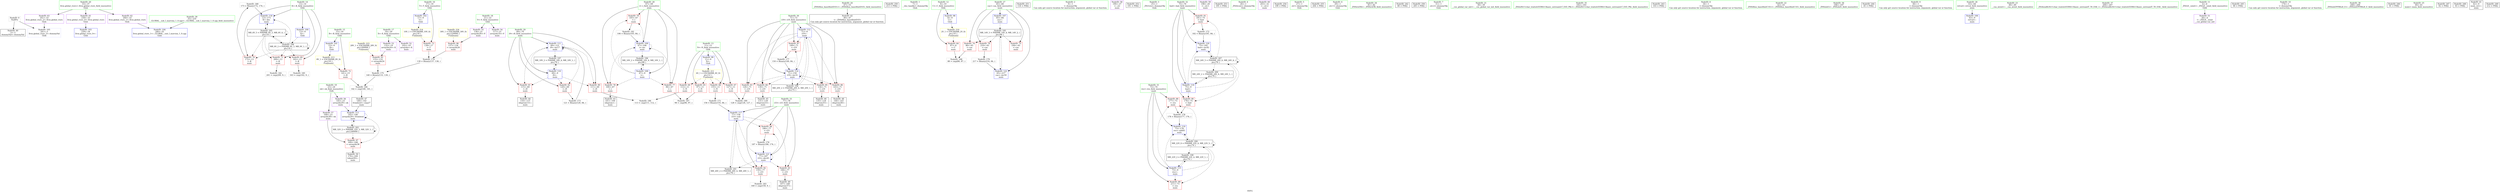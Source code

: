 digraph "SVFG" {
	label="SVFG";

	Node0x55ea71d9be00 [shape=record,color=grey,label="{NodeID: 0\nNullPtr}"];
	Node0x55ea71d9be00 -> Node0x55ea71db5be0[style=solid];
	Node0x55ea71d9be00 -> Node0x55ea71db6b60[style=solid];
	Node0x55ea71dbf290 [shape=record,color=grey,label="{NodeID: 180\n173 = Binary(172, 174, )\n}"];
	Node0x55ea71dbf290 -> Node0x55ea71dbbdd0[style=solid];
	Node0x55ea71db6390 [shape=record,color=red,label="{NodeID: 97\n169\<--168\n\<--arrayidx38\nmain\n}"];
	Node0x55ea71db6390 -> Node0x55ea71db7480[style=solid];
	Node0x55ea71d9c420 [shape=record,color=green,label="{NodeID: 14\n13\<--14\nK\<--K_field_insensitive\nGlob }"];
	Node0x55ea71d9c420 -> Node0x55ea71db8480[style=solid];
	Node0x55ea71d9c420 -> Node0x55ea71db8550[style=solid];
	Node0x55ea71d9c420 -> Node0x55ea71db8620[style=solid];
	Node0x55ea71d9c420 -> Node0x55ea71db6660[style=solid];
	Node0x55ea71d9c420 -> Node0x55ea71dbbdd0[style=solid];
	Node0x55ea71dba880 [shape=record,color=black,label="{NodeID: 194\nMR_6V_2 = PHI(MR_6V_3, MR_6V_1, )\npts\{14 \}\n}"];
	Node0x55ea71dba880 -> Node0x55ea71db8480[style=dashed];
	Node0x55ea71dba880 -> Node0x55ea71db8550[style=dashed];
	Node0x55ea71dba880 -> Node0x55ea71db8620[style=dashed];
	Node0x55ea71dba880 -> Node0x55ea71dbbdd0[style=dashed];
	Node0x55ea71dba880 -> Node0x55ea71dba880[style=dashed];
	Node0x55ea71dba880 -> Node0x55ea71dcb420[style=dashed];
	Node0x55ea71db7070 [shape=record,color=blue,label="{NodeID: 111\n69\<--121\ni9\<--inc17\nmain\n}"];
	Node0x55ea71db7070 -> Node0x55ea71db8d70[style=dashed];
	Node0x55ea71db7070 -> Node0x55ea71db8e40[style=dashed];
	Node0x55ea71db7070 -> Node0x55ea71db8f10[style=dashed];
	Node0x55ea71db7070 -> Node0x55ea71db7070[style=dashed];
	Node0x55ea71db7070 -> Node0x55ea71dc8c20[style=dashed];
	Node0x55ea71db5160 [shape=record,color=green,label="{NodeID: 28\n67\<--68\ni\<--i_field_insensitive\nmain\n}"];
	Node0x55ea71db5160 -> Node0x55ea71db8b00[style=solid];
	Node0x55ea71db5160 -> Node0x55ea71db8bd0[style=solid];
	Node0x55ea71db5160 -> Node0x55ea71db8ca0[style=solid];
	Node0x55ea71db5160 -> Node0x55ea71db6e00[style=solid];
	Node0x55ea71db5160 -> Node0x55ea71db6ed0[style=solid];
	Node0x55ea71db5db0 [shape=record,color=black,label="{NodeID: 42\n46\<--47\n\<--_ZNSt8ios_base4InitD1Ev\nCan only get source location for instruction, argument, global var or function.}"];
	Node0x55ea71db7960 [shape=record,color=purple,label="{NodeID: 56\n145\<--23\narrayidx29\<--ok\nmain\n}"];
	Node0x55ea71db7960 -> Node0x55ea71db7210[style=solid];
	Node0x55ea71db8550 [shape=record,color=red,label="{NodeID: 70\n172\<--13\n\<--K\nmain\n}"];
	Node0x55ea71db8550 -> Node0x55ea71dbf290[style=solid];
	Node0x55ea71dda2e0 [shape=record,color=black,label="{NodeID: 250\n213 = PHI()\n}"];
	Node0x55ea71db90b0 [shape=record,color=red,label="{NodeID: 84\n130\<--71\n\<--i19\nmain\n}"];
	Node0x55ea71db90b0 -> Node0x55ea71db6050[style=solid];
	Node0x55ea71d9cb10 [shape=record,color=green,label="{NodeID: 1\n7\<--1\n__dso_handle\<--dummyObj\nGlob }"];
	Node0x55ea71dbf410 [shape=record,color=grey,label="{NodeID: 181\n106 = Binary(105, 84, )\n}"];
	Node0x55ea71dbf410 -> Node0x55ea71db6ed0[style=solid];
	Node0x55ea71db6460 [shape=record,color=blue,label="{NodeID: 98\n8\<--9\nC\<--\nGlob }"];
	Node0x55ea71db6460 -> Node0x55ea71dccd20[style=dashed];
	Node0x55ea71d9c4f0 [shape=record,color=green,label="{NodeID: 15\n15\<--16\nB\<--B_field_insensitive\nGlob }"];
	Node0x55ea71d9c4f0 -> Node0x55ea71db86f0[style=solid];
	Node0x55ea71d9c4f0 -> Node0x55ea71db6760[style=solid];
	Node0x55ea71dba970 [shape=record,color=black,label="{NodeID: 195\nMR_14V_3 = PHI(MR_14V_4, MR_14V_2, )\npts\{66 \}\n}"];
	Node0x55ea71dba970 -> Node0x55ea71db8890[style=dashed];
	Node0x55ea71dba970 -> Node0x55ea71db8960[style=dashed];
	Node0x55ea71dba970 -> Node0x55ea71db8a30[style=dashed];
	Node0x55ea71dba970 -> Node0x55ea71dbc110[style=dashed];
	Node0x55ea71db7140 [shape=record,color=blue,label="{NodeID: 112\n71\<--9\ni19\<--\nmain\n}"];
	Node0x55ea71db7140 -> Node0x55ea71db8fe0[style=dashed];
	Node0x55ea71db7140 -> Node0x55ea71db90b0[style=dashed];
	Node0x55ea71db7140 -> Node0x55ea71db9180[style=dashed];
	Node0x55ea71db7140 -> Node0x55ea71db9250[style=dashed];
	Node0x55ea71db7140 -> Node0x55ea71db9320[style=dashed];
	Node0x55ea71db7140 -> Node0x55ea71dbba90[style=dashed];
	Node0x55ea71db7140 -> Node0x55ea71dc9120[style=dashed];
	Node0x55ea71db5230 [shape=record,color=green,label="{NodeID: 29\n69\<--70\ni9\<--i9_field_insensitive\nmain\n}"];
	Node0x55ea71db5230 -> Node0x55ea71db8d70[style=solid];
	Node0x55ea71db5230 -> Node0x55ea71db8e40[style=solid];
	Node0x55ea71db5230 -> Node0x55ea71db8f10[style=solid];
	Node0x55ea71db5230 -> Node0x55ea71db6fa0[style=solid];
	Node0x55ea71db5230 -> Node0x55ea71db7070[style=solid];
	Node0x55ea71db5eb0 [shape=record,color=black,label="{NodeID: 43\n101\<--100\nidxprom\<--\nmain\n}"];
	Node0x55ea71dcead0 [shape=record,color=yellow,style=double,label="{NodeID: 223\n28V_1 = ENCHI(MR_28V_0)\npts\{200000 \}\nFun[main]}"];
	Node0x55ea71dcead0 -> Node0x55ea71db99a0[style=dashed];
	Node0x55ea71db7a30 [shape=record,color=purple,label="{NodeID: 57\n168\<--23\narrayidx38\<--ok\nmain\n}"];
	Node0x55ea71db7a30 -> Node0x55ea71db6390[style=solid];
	Node0x55ea71db8620 [shape=record,color=red,label="{NodeID: 71\n200\<--13\n\<--K\nmain\n}"];
	Node0x55ea71db8620 -> Node0x55ea71dbf590[style=solid];
	Node0x55ea71dda3b0 [shape=record,color=black,label="{NodeID: 251\n118 = PHI()\n}"];
	Node0x55ea71db9180 [shape=record,color=red,label="{NodeID: 85\n134\<--71\n\<--i19\nmain\n}"];
	Node0x55ea71db9180 -> Node0x55ea71db6120[style=solid];
	Node0x55ea71d9af10 [shape=record,color=green,label="{NodeID: 2\n9\<--1\n\<--dummyObj\nCan only get source location for instruction, argument, global var or function.}"];
	Node0x55ea71dbf590 [shape=record,color=grey,label="{NodeID: 182\n201 = cmp(200, 9, )\n}"];
	Node0x55ea71db6560 [shape=record,color=blue,label="{NodeID: 99\n11\<--9\nN\<--\nGlob }"];
	Node0x55ea71db6560 -> Node0x55ea71dcd840[style=dashed];
	Node0x55ea71d9da00 [shape=record,color=green,label="{NodeID: 16\n17\<--18\nT\<--T_field_insensitive\nGlob }"];
	Node0x55ea71d9da00 -> Node0x55ea71db87c0[style=solid];
	Node0x55ea71d9da00 -> Node0x55ea71db6860[style=solid];
	Node0x55ea71dc8720 [shape=record,color=black,label="{NodeID: 196\nMR_16V_2 = PHI(MR_16V_4, MR_16V_1, )\npts\{68 \}\n}"];
	Node0x55ea71dc8720 -> Node0x55ea71db6e00[style=dashed];
	Node0x55ea71db7210 [shape=record,color=blue,label="{NodeID: 113\n145\<--146\narrayidx29\<--frombool\nmain\n}"];
	Node0x55ea71db7210 -> Node0x55ea71db6390[style=dashed];
	Node0x55ea71db7210 -> Node0x55ea71db7210[style=dashed];
	Node0x55ea71db7210 -> Node0x55ea71dca520[style=dashed];
	Node0x55ea71db5300 [shape=record,color=green,label="{NodeID: 30\n71\<--72\ni19\<--i19_field_insensitive\nmain\n}"];
	Node0x55ea71db5300 -> Node0x55ea71db8fe0[style=solid];
	Node0x55ea71db5300 -> Node0x55ea71db90b0[style=solid];
	Node0x55ea71db5300 -> Node0x55ea71db9180[style=solid];
	Node0x55ea71db5300 -> Node0x55ea71db9250[style=solid];
	Node0x55ea71db5300 -> Node0x55ea71db9320[style=solid];
	Node0x55ea71db5300 -> Node0x55ea71db7140[style=solid];
	Node0x55ea71db5300 -> Node0x55ea71dbba90[style=solid];
	Node0x55ea71dccd20 [shape=record,color=yellow,style=double,label="{NodeID: 210\n2V_1 = ENCHI(MR_2V_0)\npts\{10 \}\nFun[main]}"];
	Node0x55ea71dccd20 -> Node0x55ea71db8070[style=dashed];
	Node0x55ea71db5f80 [shape=record,color=black,label="{NodeID: 44\n116\<--115\nidxprom13\<--\nmain\n}"];
	Node0x55ea71dcebb0 [shape=record,color=yellow,style=double,label="{NodeID: 224\n30V_1 = ENCHI(MR_30V_0)\npts\{220000 \}\nFun[main]}"];
	Node0x55ea71dcebb0 -> Node0x55ea71db62c0[style=dashed];
	Node0x55ea71db7b00 [shape=record,color=purple,label="{NodeID: 58\n190\<--27\n\<--.str\nmain\n}"];
	Node0x55ea71db86f0 [shape=record,color=red,label="{NodeID: 72\n141\<--15\n\<--B\nmain\n}"];
	Node0x55ea71db86f0 -> Node0x55ea71dbf890[style=solid];
	Node0x55ea71dda480 [shape=record,color=black,label="{NodeID: 252\n191 = PHI()\n}"];
	Node0x55ea71db9250 [shape=record,color=red,label="{NodeID: 86\n143\<--71\n\<--i19\nmain\n}"];
	Node0x55ea71db9250 -> Node0x55ea71db72e0[style=solid];
	Node0x55ea71d9c120 [shape=record,color=green,label="{NodeID: 3\n25\<--1\n_ZSt3cin\<--dummyObj\nGlob }"];
	Node0x55ea71dbf710 [shape=record,color=grey,label="{NodeID: 183\n160 = cmp(159, 9, )\n}"];
	Node0x55ea71db6660 [shape=record,color=blue,label="{NodeID: 100\n13\<--9\nK\<--\nGlob }"];
	Node0x55ea71db6660 -> Node0x55ea71dba880[style=dashed];
	Node0x55ea71d9dad0 [shape=record,color=green,label="{NodeID: 17\n19\<--20\nX\<--X_field_insensitive\nGlob }"];
	Node0x55ea71d9dad0 -> Node0x55ea71db7620[style=solid];
	Node0x55ea71d9dad0 -> Node0x55ea71db76f0[style=solid];
	Node0x55ea71dc8c20 [shape=record,color=black,label="{NodeID: 197\nMR_18V_2 = PHI(MR_18V_4, MR_18V_1, )\npts\{70 \}\n}"];
	Node0x55ea71dc8c20 -> Node0x55ea71db6fa0[style=dashed];
	Node0x55ea71dbba90 [shape=record,color=blue,label="{NodeID: 114\n71\<--150\ni19\<--inc31\nmain\n}"];
	Node0x55ea71dbba90 -> Node0x55ea71db8fe0[style=dashed];
	Node0x55ea71dbba90 -> Node0x55ea71db90b0[style=dashed];
	Node0x55ea71dbba90 -> Node0x55ea71db9180[style=dashed];
	Node0x55ea71dbba90 -> Node0x55ea71db9250[style=dashed];
	Node0x55ea71dbba90 -> Node0x55ea71db9320[style=dashed];
	Node0x55ea71dbba90 -> Node0x55ea71dbba90[style=dashed];
	Node0x55ea71dbba90 -> Node0x55ea71dc9120[style=dashed];
	Node0x55ea71db53d0 [shape=record,color=green,label="{NodeID: 31\n73\<--74\nres\<--res_field_insensitive\nmain\n}"];
	Node0x55ea71db53d0 -> Node0x55ea71db93f0[style=solid];
	Node0x55ea71db53d0 -> Node0x55ea71db94c0[style=solid];
	Node0x55ea71db53d0 -> Node0x55ea71dbbb60[style=solid];
	Node0x55ea71db53d0 -> Node0x55ea71dbbea0[style=solid];
	Node0x55ea71dcd840 [shape=record,color=yellow,style=double,label="{NodeID: 211\n4V_1 = ENCHI(MR_4V_0)\npts\{12 \}\nFun[main]}"];
	Node0x55ea71dcd840 -> Node0x55ea71db8140[style=dashed];
	Node0x55ea71dcd840 -> Node0x55ea71db8210[style=dashed];
	Node0x55ea71dcd840 -> Node0x55ea71db82e0[style=dashed];
	Node0x55ea71dcd840 -> Node0x55ea71db83b0[style=dashed];
	Node0x55ea71db6050 [shape=record,color=black,label="{NodeID: 45\n131\<--130\nidxprom23\<--\nmain\n}"];
	Node0x55ea71db7bd0 [shape=record,color=purple,label="{NodeID: 59\n198\<--29\n\<--.str.1\nmain\n}"];
	Node0x55ea71db87c0 [shape=record,color=red,label="{NodeID: 73\n138\<--17\n\<--T\nmain\n}"];
	Node0x55ea71db87c0 -> Node0x55ea71dbe990[style=solid];
	Node0x55ea71dda5e0 [shape=record,color=black,label="{NodeID: 253\n195 = PHI()\n}"];
	Node0x55ea71db9320 [shape=record,color=red,label="{NodeID: 87\n149\<--71\n\<--i19\nmain\n}"];
	Node0x55ea71db9320 -> Node0x55ea71dbee10[style=solid];
	Node0x55ea71d9cc00 [shape=record,color=green,label="{NodeID: 4\n26\<--1\n_ZSt4cout\<--dummyObj\nGlob }"];
	Node0x55ea71dbf890 [shape=record,color=grey,label="{NodeID: 184\n142 = cmp(140, 141, )\n}"];
	Node0x55ea71dbf890 -> Node0x55ea71db61f0[style=solid];
	Node0x55ea71db6760 [shape=record,color=blue,label="{NodeID: 101\n15\<--9\nB\<--\nGlob }"];
	Node0x55ea71db6760 -> Node0x55ea71dcda00[style=dashed];
	Node0x55ea71d9dba0 [shape=record,color=green,label="{NodeID: 18\n21\<--22\nV\<--V_field_insensitive\nGlob }"];
	Node0x55ea71d9dba0 -> Node0x55ea71db77c0[style=solid];
	Node0x55ea71d9dba0 -> Node0x55ea71db7890[style=solid];
	Node0x55ea71dc9120 [shape=record,color=black,label="{NodeID: 198\nMR_20V_2 = PHI(MR_20V_4, MR_20V_1, )\npts\{72 \}\n}"];
	Node0x55ea71dc9120 -> Node0x55ea71db7140[style=dashed];
	Node0x55ea71dbbb60 [shape=record,color=blue,label="{NodeID: 115\n73\<--9\nres\<--\nmain\n}"];
	Node0x55ea71dbbb60 -> Node0x55ea71db93f0[style=dashed];
	Node0x55ea71dbbb60 -> Node0x55ea71db94c0[style=dashed];
	Node0x55ea71dbbb60 -> Node0x55ea71dbbea0[style=dashed];
	Node0x55ea71dbbb60 -> Node0x55ea71dc9620[style=dashed];
	Node0x55ea71dbbb60 -> Node0x55ea71dcb920[style=dashed];
	Node0x55ea71db54a0 [shape=record,color=green,label="{NodeID: 32\n75\<--76\nbad\<--bad_field_insensitive\nmain\n}"];
	Node0x55ea71db54a0 -> Node0x55ea71db9590[style=solid];
	Node0x55ea71db54a0 -> Node0x55ea71db9660[style=solid];
	Node0x55ea71db54a0 -> Node0x55ea71dbbc30[style=solid];
	Node0x55ea71db54a0 -> Node0x55ea71dbbf70[style=solid];
	Node0x55ea71db6120 [shape=record,color=black,label="{NodeID: 46\n135\<--134\nidxprom25\<--\nmain\n}"];
	Node0x55ea71db7ca0 [shape=record,color=purple,label="{NodeID: 60\n203\<--31\n\<--.str.2\nmain\n}"];
	Node0x55ea71db8890 [shape=record,color=red,label="{NodeID: 74\n86\<--65\n\<--cas\nmain\n}"];
	Node0x55ea71db8890 -> Node0x55ea71dbfe90[style=solid];
	Node0x55ea71dda6e0 [shape=record,color=black,label="{NodeID: 254\n199 = PHI()\n}"];
	Node0x55ea71dbe510 [shape=record,color=grey,label="{NodeID: 171\n156 = Binary(155, 84, )\n}"];
	Node0x55ea71dbe510 -> Node0x55ea71dbbd00[style=solid];
	Node0x55ea71db93f0 [shape=record,color=red,label="{NodeID: 88\n177\<--73\n\<--res\nmain\n}"];
	Node0x55ea71db93f0 -> Node0x55ea71dbef90[style=solid];
	Node0x55ea71d9cc90 [shape=record,color=green,label="{NodeID: 5\n27\<--1\n.str\<--dummyObj\nGlob }"];
	Node0x55ea71dbfa10 [shape=record,color=grey,label="{NodeID: 185\n163 = cmp(162, 9, )\n}"];
	Node0x55ea71db6860 [shape=record,color=blue,label="{NodeID: 102\n17\<--9\nT\<--\nGlob }"];
	Node0x55ea71db6860 -> Node0x55ea71dcdae0[style=dashed];
	Node0x55ea71d9dc70 [shape=record,color=green,label="{NodeID: 19\n23\<--24\nok\<--ok_field_insensitive\nGlob }"];
	Node0x55ea71d9dc70 -> Node0x55ea71db7960[style=solid];
	Node0x55ea71d9dc70 -> Node0x55ea71db7a30[style=solid];
	Node0x55ea71dc9620 [shape=record,color=black,label="{NodeID: 199\nMR_22V_2 = PHI(MR_22V_4, MR_22V_1, )\npts\{74 \}\n}"];
	Node0x55ea71dc9620 -> Node0x55ea71dbbb60[style=dashed];
	Node0x55ea71dbbc30 [shape=record,color=blue,label="{NodeID: 116\n75\<--9\nbad\<--\nmain\n}"];
	Node0x55ea71dbbc30 -> Node0x55ea71db9590[style=dashed];
	Node0x55ea71dbbc30 -> Node0x55ea71db9660[style=dashed];
	Node0x55ea71dbbc30 -> Node0x55ea71dbbf70[style=dashed];
	Node0x55ea71dbbc30 -> Node0x55ea71dc9b20[style=dashed];
	Node0x55ea71dbbc30 -> Node0x55ea71dcbe20[style=dashed];
	Node0x55ea71db5570 [shape=record,color=green,label="{NodeID: 33\n77\<--78\ni33\<--i33_field_insensitive\nmain\n}"];
	Node0x55ea71db5570 -> Node0x55ea71db9730[style=solid];
	Node0x55ea71db5570 -> Node0x55ea71db9800[style=solid];
	Node0x55ea71db5570 -> Node0x55ea71db98d0[style=solid];
	Node0x55ea71db5570 -> Node0x55ea71dbbd00[style=solid];
	Node0x55ea71db5570 -> Node0x55ea71dbc040[style=solid];
	Node0x55ea71dcda00 [shape=record,color=yellow,style=double,label="{NodeID: 213\n8V_1 = ENCHI(MR_8V_0)\npts\{16 \}\nFun[main]}"];
	Node0x55ea71dcda00 -> Node0x55ea71db86f0[style=dashed];
	Node0x55ea71db61f0 [shape=record,color=black,label="{NodeID: 47\n146\<--142\nfrombool\<--cmp27\nmain\n}"];
	Node0x55ea71db61f0 -> Node0x55ea71db7210[style=solid];
	Node0x55ea71db7d70 [shape=record,color=purple,label="{NodeID: 61\n239\<--33\nllvm.global_ctors_0\<--llvm.global_ctors\nGlob }"];
	Node0x55ea71db7d70 -> Node0x55ea71db6960[style=solid];
	Node0x55ea71db8960 [shape=record,color=red,label="{NodeID: 75\n194\<--65\n\<--cas\nmain\n}"];
	Node0x55ea71dda7b0 [shape=record,color=black,label="{NodeID: 255\n204 = PHI()\n}"];
	Node0x55ea71dbe690 [shape=record,color=grey,label="{NodeID: 172\n182 = Binary(181, 84, )\n}"];
	Node0x55ea71dbe690 -> Node0x55ea71dbbf70[style=solid];
	Node0x55ea71db94c0 [shape=record,color=red,label="{NodeID: 89\n211\<--73\n\<--res\nmain\n}"];
	Node0x55ea71d9cd20 [shape=record,color=green,label="{NodeID: 6\n29\<--1\n.str.1\<--dummyObj\nGlob }"];
	Node0x55ea71dbfb90 [shape=record,color=grey,label="{NodeID: 186\n113 = cmp(111, 112, )\n}"];
	Node0x55ea71db6960 [shape=record,color=blue,label="{NodeID: 103\n239\<--34\nllvm.global_ctors_0\<--\nGlob }"];
	Node0x55ea71d9d660 [shape=record,color=green,label="{NodeID: 20\n33\<--37\nllvm.global_ctors\<--llvm.global_ctors_field_insensitive\nGlob }"];
	Node0x55ea71d9d660 -> Node0x55ea71db7d70[style=solid];
	Node0x55ea71d9d660 -> Node0x55ea71db7e70[style=solid];
	Node0x55ea71d9d660 -> Node0x55ea71db7f70[style=solid];
	Node0x55ea71dc9b20 [shape=record,color=black,label="{NodeID: 200\nMR_24V_2 = PHI(MR_24V_4, MR_24V_1, )\npts\{76 \}\n}"];
	Node0x55ea71dc9b20 -> Node0x55ea71dbbc30[style=dashed];
	Node0x55ea71dbbd00 [shape=record,color=blue,label="{NodeID: 117\n77\<--156\ni33\<--sub\nmain\n}"];
	Node0x55ea71dbbd00 -> Node0x55ea71db9730[style=dashed];
	Node0x55ea71dbbd00 -> Node0x55ea71db9800[style=dashed];
	Node0x55ea71dbbd00 -> Node0x55ea71db98d0[style=dashed];
	Node0x55ea71dbbd00 -> Node0x55ea71dbc040[style=dashed];
	Node0x55ea71dbbd00 -> Node0x55ea71dca020[style=dashed];
	Node0x55ea71db5640 [shape=record,color=green,label="{NodeID: 34\n81\<--82\n_ZNSirsERi\<--_ZNSirsERi_field_insensitive\n}"];
	Node0x55ea71dcdae0 [shape=record,color=yellow,style=double,label="{NodeID: 214\n10V_1 = ENCHI(MR_10V_0)\npts\{18 \}\nFun[main]}"];
	Node0x55ea71dcdae0 -> Node0x55ea71db87c0[style=dashed];
	Node0x55ea71db72e0 [shape=record,color=black,label="{NodeID: 48\n144\<--143\nidxprom28\<--\nmain\n}"];
	Node0x55ea71db7e70 [shape=record,color=purple,label="{NodeID: 62\n240\<--33\nllvm.global_ctors_1\<--llvm.global_ctors\nGlob }"];
	Node0x55ea71db7e70 -> Node0x55ea71db6a60[style=solid];
	Node0x55ea71b90740 [shape=record,color=black,label="{NodeID: 242\n80 = PHI()\n}"];
	Node0x55ea71db8a30 [shape=record,color=red,label="{NodeID: 76\n216\<--65\n\<--cas\nmain\n}"];
	Node0x55ea71db8a30 -> Node0x55ea71dbf110[style=solid];
	Node0x55ea71dda8e0 [shape=record,color=black,label="{NodeID: 256\n205 = PHI()\n}"];
	Node0x55ea71dbe810 [shape=record,color=grey,label="{NodeID: 173\n121 = Binary(120, 84, )\n}"];
	Node0x55ea71dbe810 -> Node0x55ea71db7070[style=solid];
	Node0x55ea71db9590 [shape=record,color=red,label="{NodeID: 90\n176\<--75\n\<--bad\nmain\n}"];
	Node0x55ea71db9590 -> Node0x55ea71dbef90[style=solid];
	Node0x55ea71d9cdb0 [shape=record,color=green,label="{NodeID: 7\n31\<--1\n.str.2\<--dummyObj\nGlob }"];
	Node0x55ea71dbfd10 [shape=record,color=grey,label="{NodeID: 187\n98 = cmp(96, 97, )\n}"];
	Node0x55ea71db6a60 [shape=record,color=blue,label="{NodeID: 104\n240\<--35\nllvm.global_ctors_1\<--_GLOBAL__sub_I_marcina_1_0.cpp\nGlob }"];
	Node0x55ea71d9d730 [shape=record,color=green,label="{NodeID: 21\n38\<--39\n__cxx_global_var_init\<--__cxx_global_var_init_field_insensitive\n}"];
	Node0x55ea71dca020 [shape=record,color=black,label="{NodeID: 201\nMR_26V_2 = PHI(MR_26V_4, MR_26V_1, )\npts\{78 \}\n}"];
	Node0x55ea71dca020 -> Node0x55ea71dbbd00[style=dashed];
	Node0x55ea71dbbdd0 [shape=record,color=blue,label="{NodeID: 118\n13\<--173\nK\<--dec\nmain\n}"];
	Node0x55ea71dbbdd0 -> Node0x55ea71dcb420[style=dashed];
	Node0x55ea71db5710 [shape=record,color=green,label="{NodeID: 35\n192\<--193\n_ZStlsISt11char_traitsIcEERSt13basic_ostreamIcT_ES5_PKc\<--_ZStlsISt11char_traitsIcEERSt13basic_ostreamIcT_ES5_PKc_field_insensitive\n}"];
	Node0x55ea71db73b0 [shape=record,color=black,label="{NodeID: 49\n167\<--166\nidxprom37\<--\nmain\n}"];
	Node0x55ea71db7f70 [shape=record,color=purple,label="{NodeID: 63\n241\<--33\nllvm.global_ctors_2\<--llvm.global_ctors\nGlob }"];
	Node0x55ea71db7f70 -> Node0x55ea71db6b60[style=solid];
	Node0x55ea71dd9b80 [shape=record,color=black,label="{NodeID: 243\n103 = PHI()\n}"];
	Node0x55ea71db8b00 [shape=record,color=red,label="{NodeID: 77\n96\<--67\n\<--i\nmain\n}"];
	Node0x55ea71db8b00 -> Node0x55ea71dbfd10[style=solid];
	Node0x55ea71dbe990 [shape=record,color=grey,label="{NodeID: 174\n139 = Binary(137, 138, )\n}"];
	Node0x55ea71dbe990 -> Node0x55ea71dbeb10[style=solid];
	Node0x55ea71db9660 [shape=record,color=red,label="{NodeID: 91\n181\<--75\n\<--bad\nmain\n}"];
	Node0x55ea71db9660 -> Node0x55ea71dbe690[style=solid];
	Node0x55ea71d9ce40 [shape=record,color=green,label="{NodeID: 8\n34\<--1\n\<--dummyObj\nCan only get source location for instruction, argument, global var or function.}"];
	Node0x55ea71dbfe90 [shape=record,color=grey,label="{NodeID: 188\n88 = cmp(86, 87, )\n}"];
	Node0x55ea71db6b60 [shape=record,color=blue, style = dotted,label="{NodeID: 105\n241\<--3\nllvm.global_ctors_2\<--dummyVal\nGlob }"];
	Node0x55ea71d9d800 [shape=record,color=green,label="{NodeID: 22\n42\<--43\n_ZNSt8ios_base4InitC1Ev\<--_ZNSt8ios_base4InitC1Ev_field_insensitive\n}"];
	Node0x55ea71dca520 [shape=record,color=black,label="{NodeID: 202\nMR_32V_2 = PHI(MR_32V_3, MR_32V_1, )\npts\{240000 \}\n}"];
	Node0x55ea71dca520 -> Node0x55ea71db6390[style=dashed];
	Node0x55ea71dca520 -> Node0x55ea71db7210[style=dashed];
	Node0x55ea71dca520 -> Node0x55ea71dca520[style=dashed];
	Node0x55ea71dbbea0 [shape=record,color=blue,label="{NodeID: 119\n73\<--178\nres\<--add41\nmain\n}"];
	Node0x55ea71dbbea0 -> Node0x55ea71dcb920[style=dashed];
	Node0x55ea71db57e0 [shape=record,color=green,label="{NodeID: 36\n196\<--197\n_ZNSolsEi\<--_ZNSolsEi_field_insensitive\n}"];
	Node0x55ea71db7480 [shape=record,color=black,label="{NodeID: 50\n170\<--169\ntobool39\<--\nmain\n}"];
	Node0x55ea71db8070 [shape=record,color=red,label="{NodeID: 64\n87\<--8\n\<--C\nmain\n}"];
	Node0x55ea71db8070 -> Node0x55ea71dbfe90[style=solid];
	Node0x55ea71dd9c80 [shape=record,color=black,label="{NodeID: 244\n45 = PHI()\n}"];
	Node0x55ea71db8bd0 [shape=record,color=red,label="{NodeID: 78\n100\<--67\n\<--i\nmain\n}"];
	Node0x55ea71db8bd0 -> Node0x55ea71db5eb0[style=solid];
	Node0x55ea71dbeb10 [shape=record,color=grey,label="{NodeID: 175\n140 = Binary(133, 139, )\n}"];
	Node0x55ea71dbeb10 -> Node0x55ea71dbf890[style=solid];
	Node0x55ea71db9730 [shape=record,color=red,label="{NodeID: 92\n159\<--77\n\<--i33\nmain\n}"];
	Node0x55ea71db9730 -> Node0x55ea71dbf710[style=solid];
	Node0x55ea71d9d340 [shape=record,color=green,label="{NodeID: 9\n84\<--1\n\<--dummyObj\nCan only get source location for instruction, argument, global var or function.}"];
	Node0x55ea71dc0010 [shape=record,color=grey,label="{NodeID: 189\n128 = cmp(126, 127, )\n}"];
	Node0x55ea71db6c60 [shape=record,color=blue,label="{NodeID: 106\n63\<--9\nretval\<--\nmain\n}"];
	Node0x55ea71d9d8d0 [shape=record,color=green,label="{NodeID: 23\n48\<--49\n__cxa_atexit\<--__cxa_atexit_field_insensitive\n}"];
	Node0x55ea71dbbf70 [shape=record,color=blue,label="{NodeID: 120\n75\<--182\nbad\<--inc42\nmain\n}"];
	Node0x55ea71dbbf70 -> Node0x55ea71dcbe20[style=dashed];
	Node0x55ea71db58e0 [shape=record,color=green,label="{NodeID: 37\n206\<--207\n_ZSt4endlIcSt11char_traitsIcEERSt13basic_ostreamIT_T0_ES6_\<--_ZSt4endlIcSt11char_traitsIcEERSt13basic_ostreamIT_T0_ES6__field_insensitive\n}"];
	Node0x55ea71db7550 [shape=record,color=purple,label="{NodeID: 51\n44\<--4\n\<--_ZStL8__ioinit\n__cxx_global_var_init\n}"];
	Node0x55ea71db8140 [shape=record,color=red,label="{NodeID: 65\n97\<--11\n\<--N\nmain\n}"];
	Node0x55ea71db8140 -> Node0x55ea71dbfd10[style=solid];
	Node0x55ea71dd9d80 [shape=record,color=black,label="{NodeID: 245\n90 = PHI()\n}"];
	Node0x55ea71db8ca0 [shape=record,color=red,label="{NodeID: 79\n105\<--67\n\<--i\nmain\n}"];
	Node0x55ea71db8ca0 -> Node0x55ea71dbf410[style=solid];
	Node0x55ea71dbec90 [shape=record,color=grey,label="{NodeID: 176\n187 = Binary(186, 174, )\n}"];
	Node0x55ea71dbec90 -> Node0x55ea71dbc040[style=solid];
	Node0x55ea71db9800 [shape=record,color=red,label="{NodeID: 93\n166\<--77\n\<--i33\nmain\n}"];
	Node0x55ea71db9800 -> Node0x55ea71db73b0[style=solid];
	Node0x55ea71d9d410 [shape=record,color=green,label="{NodeID: 10\n174\<--1\n\<--dummyObj\nCan only get source location for instruction, argument, global var or function.}"];
	Node0x55ea71db6d30 [shape=record,color=blue,label="{NodeID: 107\n65\<--84\ncas\<--\nmain\n}"];
	Node0x55ea71db6d30 -> Node0x55ea71dba970[style=dashed];
	Node0x55ea71db4ee0 [shape=record,color=green,label="{NodeID: 24\n47\<--53\n_ZNSt8ios_base4InitD1Ev\<--_ZNSt8ios_base4InitD1Ev_field_insensitive\n}"];
	Node0x55ea71db4ee0 -> Node0x55ea71db5db0[style=solid];
	Node0x55ea71dbc040 [shape=record,color=blue,label="{NodeID: 121\n77\<--187\ni33\<--dec45\nmain\n}"];
	Node0x55ea71dbc040 -> Node0x55ea71db9730[style=dashed];
	Node0x55ea71dbc040 -> Node0x55ea71db9800[style=dashed];
	Node0x55ea71dbc040 -> Node0x55ea71db98d0[style=dashed];
	Node0x55ea71dbc040 -> Node0x55ea71dbc040[style=dashed];
	Node0x55ea71dbc040 -> Node0x55ea71dca020[style=dashed];
	Node0x55ea71db59e0 [shape=record,color=green,label="{NodeID: 38\n208\<--209\n_ZNSolsEPFRSoS_E\<--_ZNSolsEPFRSoS_E_field_insensitive\n}"];
	Node0x55ea71db7620 [shape=record,color=purple,label="{NodeID: 52\n102\<--19\narrayidx\<--X\nmain\n}"];
	Node0x55ea71db8210 [shape=record,color=red,label="{NodeID: 66\n112\<--11\n\<--N\nmain\n}"];
	Node0x55ea71db8210 -> Node0x55ea71dbfb90[style=solid];
	Node0x55ea71dd9ee0 [shape=record,color=black,label="{NodeID: 246\n91 = PHI()\n}"];
	Node0x55ea71db8d70 [shape=record,color=red,label="{NodeID: 80\n111\<--69\n\<--i9\nmain\n}"];
	Node0x55ea71db8d70 -> Node0x55ea71dbfb90[style=solid];
	Node0x55ea71dbee10 [shape=record,color=grey,label="{NodeID: 177\n150 = Binary(149, 84, )\n}"];
	Node0x55ea71dbee10 -> Node0x55ea71dbba90[style=solid];
	Node0x55ea71db98d0 [shape=record,color=red,label="{NodeID: 94\n186\<--77\n\<--i33\nmain\n}"];
	Node0x55ea71db98d0 -> Node0x55ea71dbec90[style=solid];
	Node0x55ea71d9d4e0 [shape=record,color=green,label="{NodeID: 11\n4\<--6\n_ZStL8__ioinit\<--_ZStL8__ioinit_field_insensitive\nGlob }"];
	Node0x55ea71d9d4e0 -> Node0x55ea71db7550[style=solid];
	Node0x55ea71db6e00 [shape=record,color=blue,label="{NodeID: 108\n67\<--9\ni\<--\nmain\n}"];
	Node0x55ea71db6e00 -> Node0x55ea71db8b00[style=dashed];
	Node0x55ea71db6e00 -> Node0x55ea71db8bd0[style=dashed];
	Node0x55ea71db6e00 -> Node0x55ea71db8ca0[style=dashed];
	Node0x55ea71db6e00 -> Node0x55ea71db6ed0[style=dashed];
	Node0x55ea71db6e00 -> Node0x55ea71dc8720[style=dashed];
	Node0x55ea71db4f70 [shape=record,color=green,label="{NodeID: 25\n60\<--61\nmain\<--main_field_insensitive\n}"];
	Node0x55ea71dcb420 [shape=record,color=black,label="{NodeID: 205\nMR_6V_5 = PHI(MR_6V_3, MR_6V_4, )\npts\{14 \}\n}"];
	Node0x55ea71dcb420 -> Node0x55ea71db8480[style=dashed];
	Node0x55ea71dcb420 -> Node0x55ea71db8550[style=dashed];
	Node0x55ea71dcb420 -> Node0x55ea71db8620[style=dashed];
	Node0x55ea71dcb420 -> Node0x55ea71dbbdd0[style=dashed];
	Node0x55ea71dcb420 -> Node0x55ea71dba880[style=dashed];
	Node0x55ea71dcb420 -> Node0x55ea71dcb420[style=dashed];
	Node0x55ea71dbc110 [shape=record,color=blue,label="{NodeID: 122\n65\<--217\ncas\<--inc59\nmain\n}"];
	Node0x55ea71dbc110 -> Node0x55ea71dba970[style=dashed];
	Node0x55ea71db5ae0 [shape=record,color=green,label="{NodeID: 39\n35\<--235\n_GLOBAL__sub_I_marcina_1_0.cpp\<--_GLOBAL__sub_I_marcina_1_0.cpp_field_insensitive\n}"];
	Node0x55ea71db5ae0 -> Node0x55ea71db6a60[style=solid];
	Node0x55ea71db76f0 [shape=record,color=purple,label="{NodeID: 53\n132\<--19\narrayidx24\<--X\nmain\n}"];
	Node0x55ea71db76f0 -> Node0x55ea71db99a0[style=solid];
	Node0x55ea71db82e0 [shape=record,color=red,label="{NodeID: 67\n127\<--11\n\<--N\nmain\n}"];
	Node0x55ea71db82e0 -> Node0x55ea71dc0010[style=solid];
	Node0x55ea71dd9fe0 [shape=record,color=black,label="{NodeID: 247\n92 = PHI()\n}"];
	Node0x55ea71db8e40 [shape=record,color=red,label="{NodeID: 81\n115\<--69\n\<--i9\nmain\n}"];
	Node0x55ea71db8e40 -> Node0x55ea71db5f80[style=solid];
	Node0x55ea71dbef90 [shape=record,color=grey,label="{NodeID: 178\n178 = Binary(177, 176, )\n}"];
	Node0x55ea71dbef90 -> Node0x55ea71dbbea0[style=solid];
	Node0x55ea71db99a0 [shape=record,color=red,label="{NodeID: 95\n133\<--132\n\<--arrayidx24\nmain\n}"];
	Node0x55ea71db99a0 -> Node0x55ea71dbeb10[style=solid];
	Node0x55ea71d9c280 [shape=record,color=green,label="{NodeID: 12\n8\<--10\nC\<--C_field_insensitive\nGlob }"];
	Node0x55ea71d9c280 -> Node0x55ea71db8070[style=solid];
	Node0x55ea71d9c280 -> Node0x55ea71db6460[style=solid];
	Node0x55ea71db6ed0 [shape=record,color=blue,label="{NodeID: 109\n67\<--106\ni\<--inc\nmain\n}"];
	Node0x55ea71db6ed0 -> Node0x55ea71db8b00[style=dashed];
	Node0x55ea71db6ed0 -> Node0x55ea71db8bd0[style=dashed];
	Node0x55ea71db6ed0 -> Node0x55ea71db8ca0[style=dashed];
	Node0x55ea71db6ed0 -> Node0x55ea71db6ed0[style=dashed];
	Node0x55ea71db6ed0 -> Node0x55ea71dc8720[style=dashed];
	Node0x55ea71db5000 [shape=record,color=green,label="{NodeID: 26\n63\<--64\nretval\<--retval_field_insensitive\nmain\n}"];
	Node0x55ea71db5000 -> Node0x55ea71db6c60[style=solid];
	Node0x55ea71dcb920 [shape=record,color=black,label="{NodeID: 206\nMR_22V_6 = PHI(MR_22V_4, MR_22V_5, )\npts\{74 \}\n}"];
	Node0x55ea71dcb920 -> Node0x55ea71db93f0[style=dashed];
	Node0x55ea71dcb920 -> Node0x55ea71db94c0[style=dashed];
	Node0x55ea71dcb920 -> Node0x55ea71dbbea0[style=dashed];
	Node0x55ea71dcb920 -> Node0x55ea71dc9620[style=dashed];
	Node0x55ea71dcb920 -> Node0x55ea71dcb920[style=dashed];
	Node0x55ea71db5be0 [shape=record,color=black,label="{NodeID: 40\n2\<--3\ndummyVal\<--dummyVal\n}"];
	Node0x55ea71db77c0 [shape=record,color=purple,label="{NodeID: 54\n117\<--21\narrayidx14\<--V\nmain\n}"];
	Node0x55ea71db83b0 [shape=record,color=red,label="{NodeID: 68\n155\<--11\n\<--N\nmain\n}"];
	Node0x55ea71db83b0 -> Node0x55ea71dbe510[style=solid];
	Node0x55ea71dda0e0 [shape=record,color=black,label="{NodeID: 248\n93 = PHI()\n}"];
	Node0x55ea71db8f10 [shape=record,color=red,label="{NodeID: 82\n120\<--69\n\<--i9\nmain\n}"];
	Node0x55ea71db8f10 -> Node0x55ea71dbe810[style=solid];
	Node0x55ea71dbf110 [shape=record,color=grey,label="{NodeID: 179\n217 = Binary(216, 84, )\n}"];
	Node0x55ea71dbf110 -> Node0x55ea71dbc110[style=solid];
	Node0x55ea71db62c0 [shape=record,color=red,label="{NodeID: 96\n137\<--136\n\<--arrayidx26\nmain\n}"];
	Node0x55ea71db62c0 -> Node0x55ea71dbe990[style=solid];
	Node0x55ea71d9c350 [shape=record,color=green,label="{NodeID: 13\n11\<--12\nN\<--N_field_insensitive\nGlob }"];
	Node0x55ea71d9c350 -> Node0x55ea71db8140[style=solid];
	Node0x55ea71d9c350 -> Node0x55ea71db8210[style=solid];
	Node0x55ea71d9c350 -> Node0x55ea71db82e0[style=solid];
	Node0x55ea71d9c350 -> Node0x55ea71db83b0[style=solid];
	Node0x55ea71d9c350 -> Node0x55ea71db6560[style=solid];
	Node0x55ea71db6fa0 [shape=record,color=blue,label="{NodeID: 110\n69\<--9\ni9\<--\nmain\n}"];
	Node0x55ea71db6fa0 -> Node0x55ea71db8d70[style=dashed];
	Node0x55ea71db6fa0 -> Node0x55ea71db8e40[style=dashed];
	Node0x55ea71db6fa0 -> Node0x55ea71db8f10[style=dashed];
	Node0x55ea71db6fa0 -> Node0x55ea71db7070[style=dashed];
	Node0x55ea71db6fa0 -> Node0x55ea71dc8c20[style=dashed];
	Node0x55ea71db5090 [shape=record,color=green,label="{NodeID: 27\n65\<--66\ncas\<--cas_field_insensitive\nmain\n}"];
	Node0x55ea71db5090 -> Node0x55ea71db8890[style=solid];
	Node0x55ea71db5090 -> Node0x55ea71db8960[style=solid];
	Node0x55ea71db5090 -> Node0x55ea71db8a30[style=solid];
	Node0x55ea71db5090 -> Node0x55ea71db6d30[style=solid];
	Node0x55ea71db5090 -> Node0x55ea71dbc110[style=solid];
	Node0x55ea71dcbe20 [shape=record,color=black,label="{NodeID: 207\nMR_24V_5 = PHI(MR_24V_6, MR_24V_4, )\npts\{76 \}\n}"];
	Node0x55ea71dcbe20 -> Node0x55ea71db9590[style=dashed];
	Node0x55ea71dcbe20 -> Node0x55ea71db9660[style=dashed];
	Node0x55ea71dcbe20 -> Node0x55ea71dbbf70[style=dashed];
	Node0x55ea71dcbe20 -> Node0x55ea71dc9b20[style=dashed];
	Node0x55ea71dcbe20 -> Node0x55ea71dcbe20[style=dashed];
	Node0x55ea71db5ce0 [shape=record,color=black,label="{NodeID: 41\n62\<--9\nmain_ret\<--\nmain\n}"];
	Node0x55ea71db7890 [shape=record,color=purple,label="{NodeID: 55\n136\<--21\narrayidx26\<--V\nmain\n}"];
	Node0x55ea71db7890 -> Node0x55ea71db62c0[style=solid];
	Node0x55ea71db8480 [shape=record,color=red,label="{NodeID: 69\n162\<--13\n\<--K\nmain\n}"];
	Node0x55ea71db8480 -> Node0x55ea71dbfa10[style=solid];
	Node0x55ea71dda1b0 [shape=record,color=black,label="{NodeID: 249\n212 = PHI()\n}"];
	Node0x55ea71db8fe0 [shape=record,color=red,label="{NodeID: 83\n126\<--71\n\<--i19\nmain\n}"];
	Node0x55ea71db8fe0 -> Node0x55ea71dc0010[style=solid];
}
